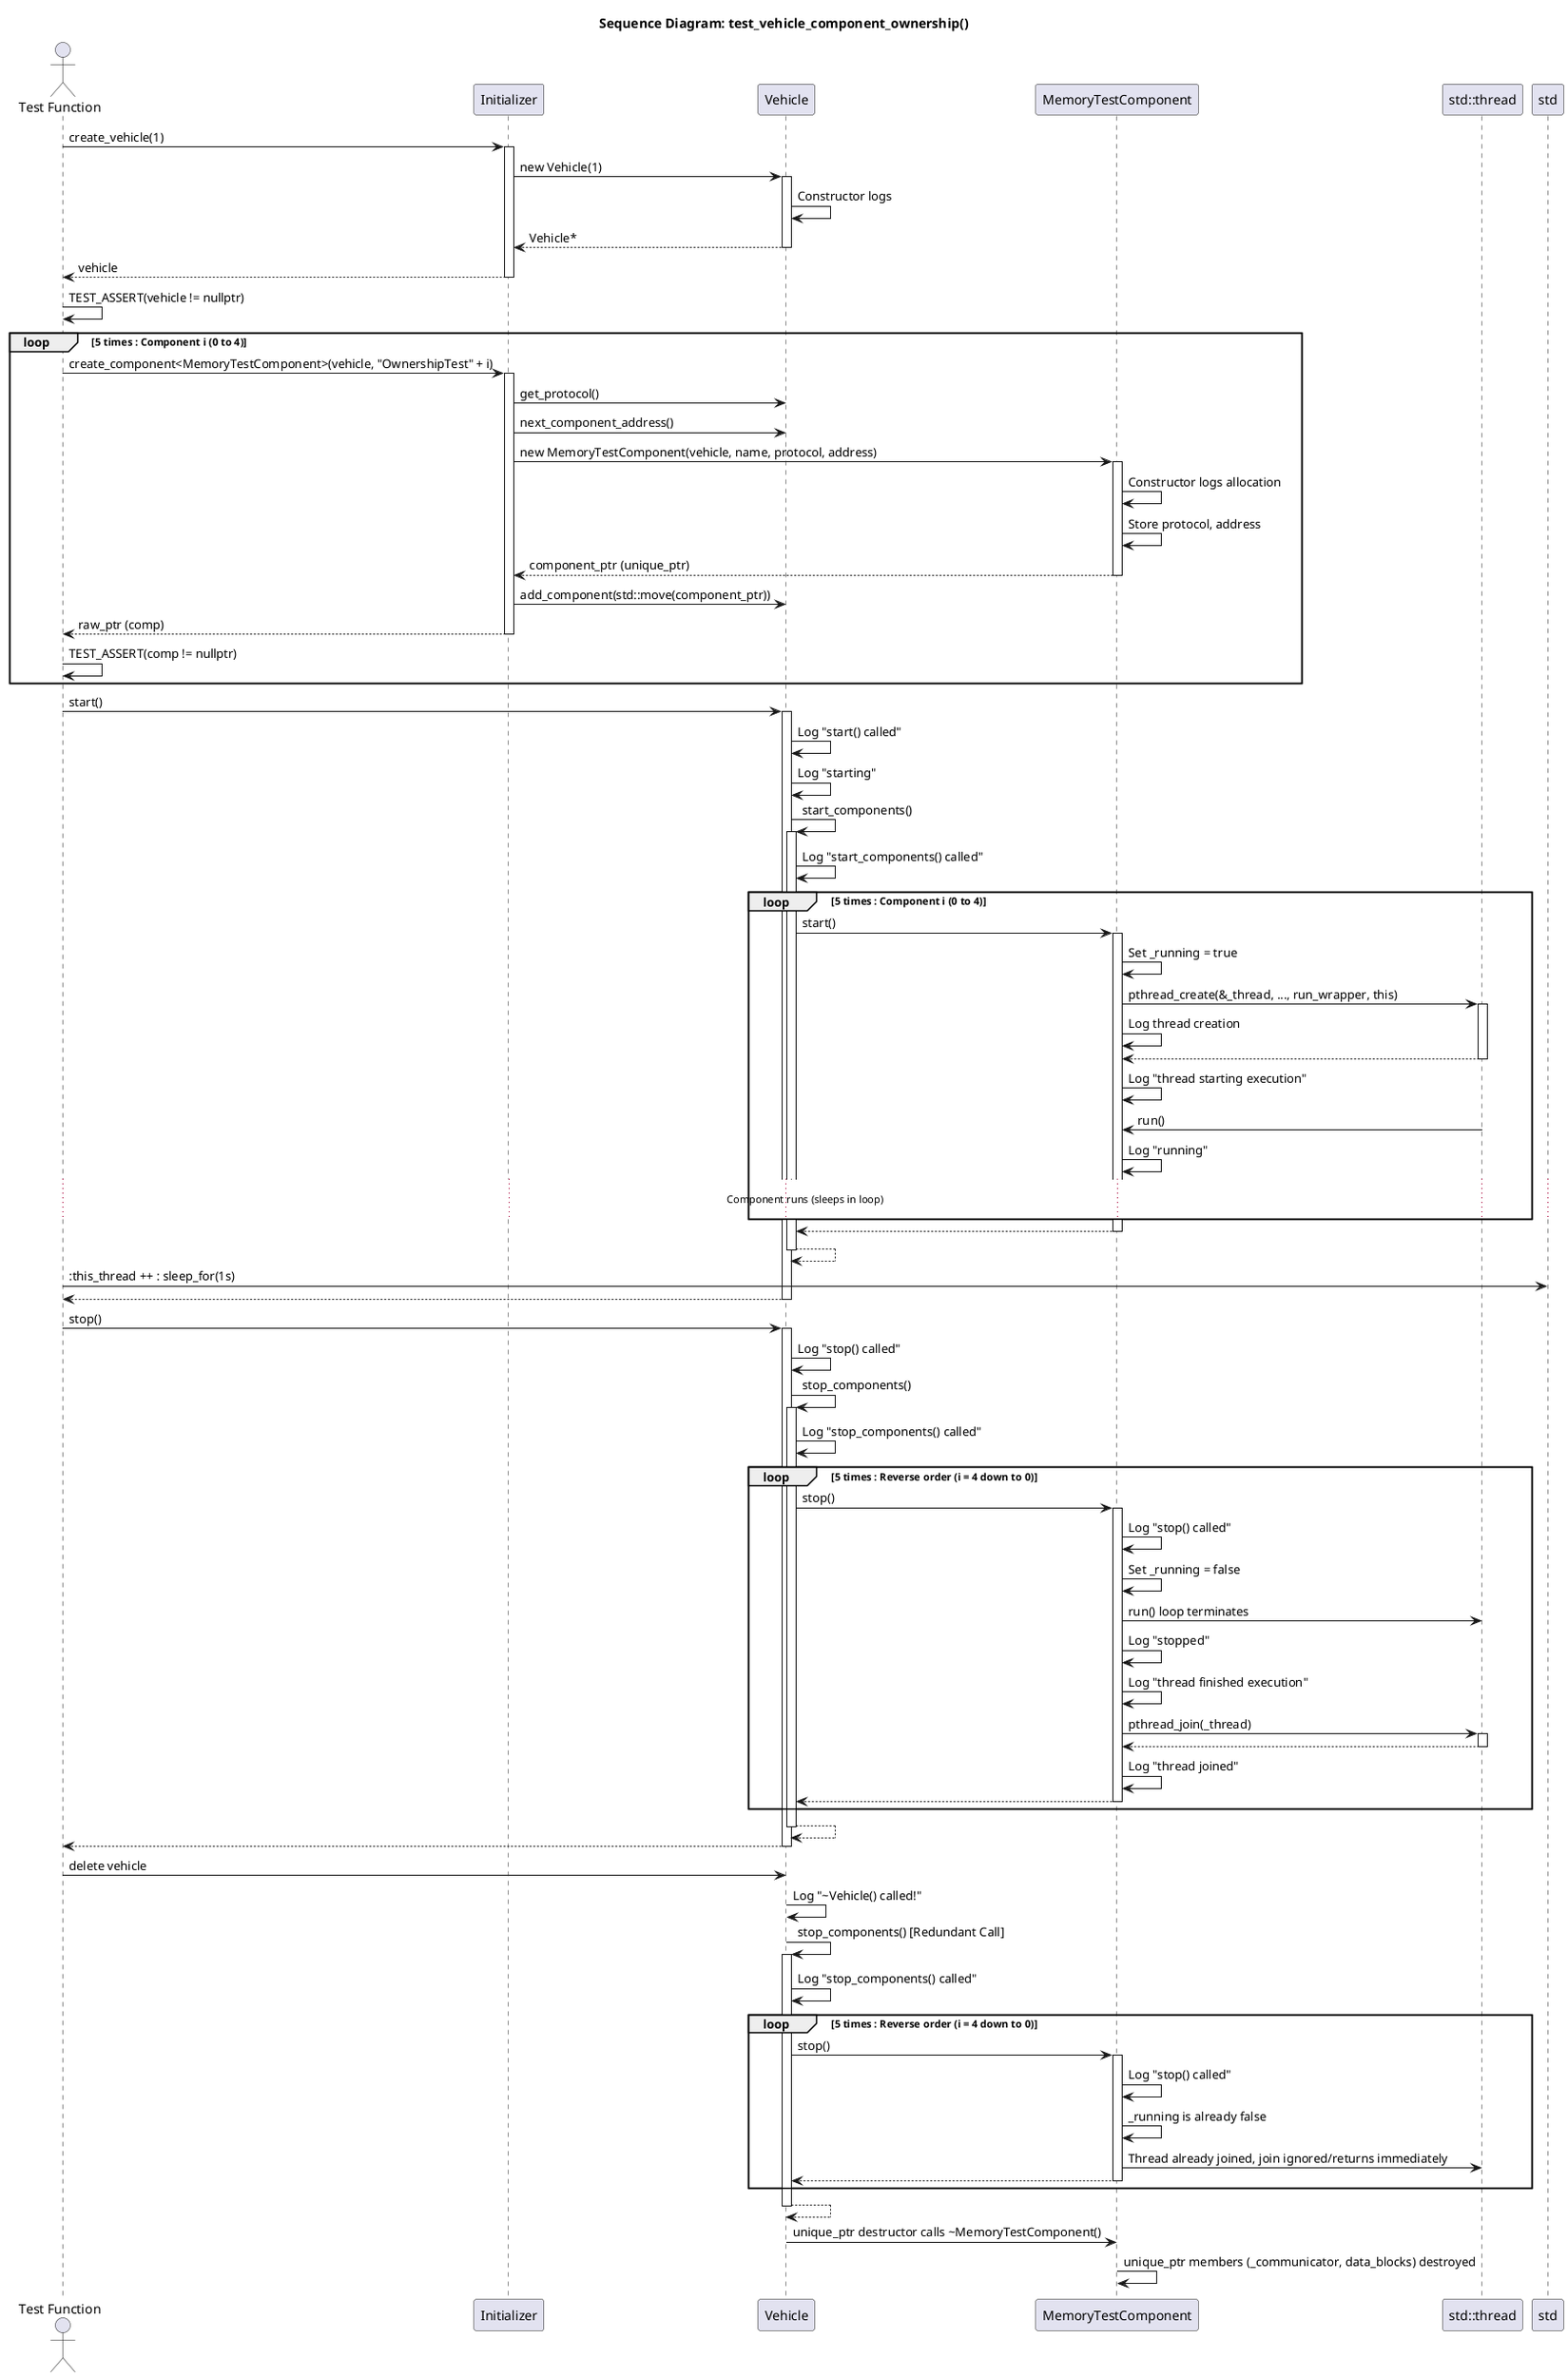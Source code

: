 @startuml test_vehicle_component_ownership
title Sequence Diagram: test_vehicle_component_ownership()

actor User as "Test Function"
participant Initializer
participant Vehicle
participant MemoryTestComponent as Comp
participant "std::thread" as Thread

User -> Initializer ++ : create_vehicle(1)
Initializer -> Vehicle ++ : new Vehicle(1)
Vehicle -> Vehicle : Constructor logs
return Vehicle*
return vehicle

User -> User : TEST_ASSERT(vehicle != nullptr)

loop 5 times : Component i (0 to 4)
    User -> Initializer ++ : create_component<MemoryTestComponent>(vehicle, "OwnershipTest" + i)
    Initializer -> Vehicle : get_protocol()
    Initializer -> Vehicle : next_component_address()
    Initializer -> Comp ++ : new MemoryTestComponent(vehicle, name, protocol, address)
    Comp -> Comp : Constructor logs allocation
    Comp -> Comp : Store protocol, address
    return component_ptr (unique_ptr)
    Initializer -> Vehicle : add_component(std::move(component_ptr))
    return raw_ptr (comp)
    User -> User : TEST_ASSERT(comp != nullptr)
end

User -> Vehicle ++ : start()
Vehicle -> Vehicle : Log "start() called"
Vehicle -> Vehicle : Log "starting"
Vehicle -> Vehicle ++ : start_components()
Vehicle -> Vehicle : Log "start_components() called"
loop 5 times : Component i (0 to 4)
    Vehicle -> Comp ++ : start()
    Comp -> Comp : Set _running = true
    Comp -> Thread ++ : pthread_create(&_thread, ..., run_wrapper, this)
    Comp -> Comp : Log thread creation
    return
    Comp -> Comp : Log "thread starting execution"
    Thread -> Comp : run()
    Comp -> Comp : Log "running"
    ... Component runs (sleeps in loop) ...
end
return
return

User -> std::this_thread ++ : sleep_for(1s)
return

User -> Vehicle ++ : stop()
Vehicle -> Vehicle : Log "stop() called"
Vehicle -> Vehicle ++ : stop_components()
Vehicle -> Vehicle : Log "stop_components() called"
loop 5 times : Reverse order (i = 4 down to 0)
    Vehicle -> Comp ++ : stop()
    Comp -> Comp : Log "stop() called"
    Comp -> Comp : Set _running = false
    Comp -> Thread : run() loop terminates
    Comp -> Comp : Log "stopped"
    Comp -> Comp : Log "thread finished execution"
    Comp -> Thread ++ : pthread_join(_thread)
    return
    Comp -> Comp : Log "thread joined"
    return
end
return
return

User -> Vehicle -- : delete vehicle
Vehicle -> Vehicle : Log "~Vehicle() called!"
Vehicle -> Vehicle ++ : stop_components() [Redundant Call]
Vehicle -> Vehicle : Log "stop_components() called"
loop 5 times : Reverse order (i = 4 down to 0)
    Vehicle -> Comp ++ : stop()
    Comp -> Comp : Log "stop() called"
    Comp -> Comp : _running is already false
    Comp -> Thread : Thread already joined, join ignored/returns immediately
    return
end
return
Vehicle -> Comp --: unique_ptr destructor calls ~MemoryTestComponent()
Comp -> Comp : unique_ptr members (_communicator, data_blocks) destroyed

@enduml 